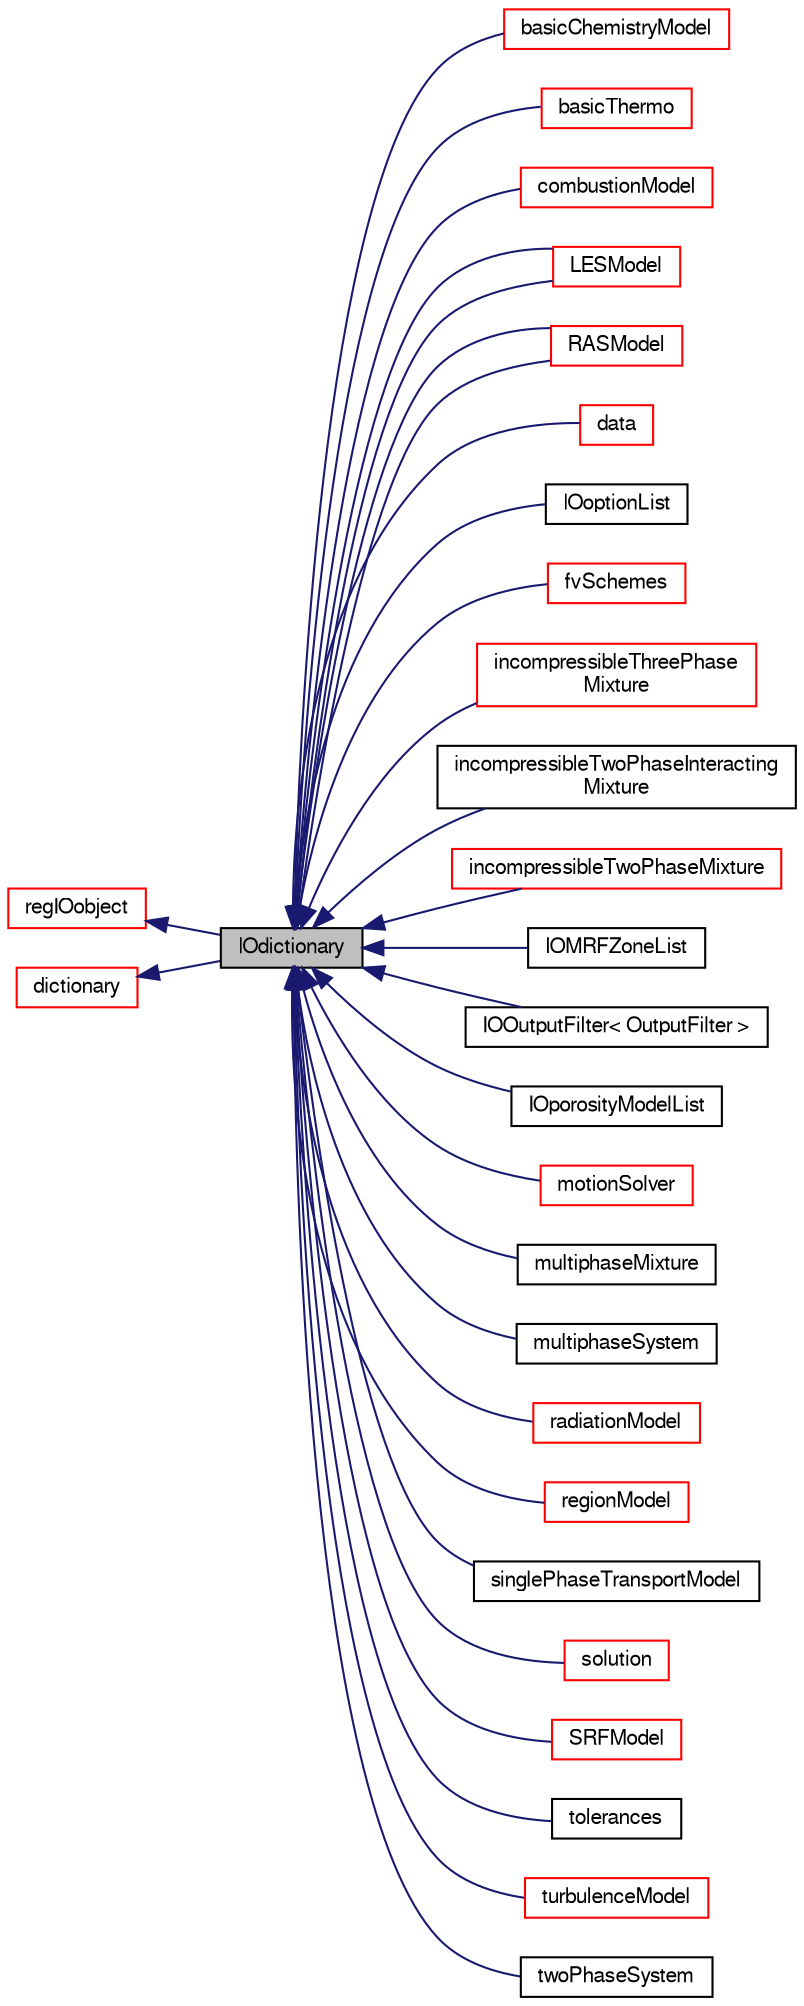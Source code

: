 digraph "IOdictionary"
{
  bgcolor="transparent";
  edge [fontname="FreeSans",fontsize="10",labelfontname="FreeSans",labelfontsize="10"];
  node [fontname="FreeSans",fontsize="10",shape=record];
  rankdir="LR";
  Node0 [label="IOdictionary",height=0.2,width=0.4,color="black", fillcolor="grey75", style="filled", fontcolor="black"];
  Node1 -> Node0 [dir="back",color="midnightblue",fontsize="10",style="solid",fontname="FreeSans"];
  Node1 [label="regIOobject",height=0.2,width=0.4,color="red",URL="$a26334.html",tooltip="regIOobject is an abstract class derived from IOobject to handle automatic object registration with t..."];
  Node3 -> Node0 [dir="back",color="midnightblue",fontsize="10",style="solid",fontname="FreeSans"];
  Node3 [label="dictionary",height=0.2,width=0.4,color="red",URL="$a26014.html",tooltip="A list of keyword definitions, which are a keyword followed by any number of values (e..."];
  Node0 -> Node16 [dir="back",color="midnightblue",fontsize="10",style="solid",fontname="FreeSans"];
  Node16 [label="basicChemistryModel",height=0.2,width=0.4,color="red",URL="$a29790.html",tooltip="Base class for chemistry models. "];
  Node0 -> Node20 [dir="back",color="midnightblue",fontsize="10",style="solid",fontname="FreeSans"];
  Node20 [label="basicThermo",height=0.2,width=0.4,color="red",URL="$a29734.html",tooltip="Abstract base-class for fluid and solid thermodynamic properties. "];
  Node0 -> Node31 [dir="back",color="midnightblue",fontsize="10",style="solid",fontname="FreeSans"];
  Node31 [label="combustionModel",height=0.2,width=0.4,color="red",URL="$a21230.html",tooltip="Base class for combustion models. "];
  Node0 -> Node38 [dir="back",color="midnightblue",fontsize="10",style="solid",fontname="FreeSans"];
  Node38 [label="LESModel",height=0.2,width=0.4,color="red",URL="$a30634.html",tooltip="Base class for all compressible flow LES SGS models. "];
  Node0 -> Node48 [dir="back",color="midnightblue",fontsize="10",style="solid",fontname="FreeSans"];
  Node48 [label="RASModel",height=0.2,width=0.4,color="red",URL="$a30758.html",tooltip="Abstract base class for turbulence models for compressible and combusting flows. "];
  Node0 -> Node59 [dir="back",color="midnightblue",fontsize="10",style="solid",fontname="FreeSans"];
  Node59 [label="data",height=0.2,width=0.4,color="red",URL="$a27106.html",tooltip="Database for solution data, solver performance and other reduced data. "];
  Node0 -> Node83 [dir="back",color="midnightblue",fontsize="10",style="solid",fontname="FreeSans"];
  Node83 [label="IOoptionList",height=0.2,width=0.4,color="black",URL="$a23442.html",tooltip="IOoptionList. "];
  Node0 -> Node84 [dir="back",color="midnightblue",fontsize="10",style="solid",fontname="FreeSans"];
  Node84 [label="fvSchemes",height=0.2,width=0.4,color="red",URL="$a22526.html",tooltip="Selector class for finite volume differencing schemes. fvMesh is derived from fvShemes so that all fi..."];
  Node0 -> Node38 [dir="back",color="midnightblue",fontsize="10",style="solid",fontname="FreeSans"];
  Node0 -> Node48 [dir="back",color="midnightblue",fontsize="10",style="solid",fontname="FreeSans"];
  Node0 -> Node85 [dir="back",color="midnightblue",fontsize="10",style="solid",fontname="FreeSans"];
  Node85 [label="incompressibleThreePhase\lMixture",height=0.2,width=0.4,color="red",URL="$a31978.html"];
  Node0 -> Node87 [dir="back",color="midnightblue",fontsize="10",style="solid",fontname="FreeSans"];
  Node87 [label="incompressibleTwoPhaseInteracting\lMixture",height=0.2,width=0.4,color="black",URL="$a31942.html",tooltip="A two-phase incompressible transportModel for interacting phases requiring the direct evaluation of t..."];
  Node0 -> Node88 [dir="back",color="midnightblue",fontsize="10",style="solid",fontname="FreeSans"];
  Node88 [label="incompressibleTwoPhaseMixture",height=0.2,width=0.4,color="red",URL="$a30482.html",tooltip="A two-phase incompressible transportModel. "];
  Node0 -> Node94 [dir="back",color="midnightblue",fontsize="10",style="solid",fontname="FreeSans"];
  Node94 [label="IOMRFZoneList",height=0.2,width=0.4,color="black",URL="$a21894.html",tooltip="List of MRF zones with IO functionality. MRF zones are specified by a list of dictionary entries..."];
  Node0 -> Node95 [dir="back",color="midnightblue",fontsize="10",style="solid",fontname="FreeSans"];
  Node95 [label="IOOutputFilter\< OutputFilter \>",height=0.2,width=0.4,color="black",URL="$a26130.html",tooltip="IOdictionary wrapper around OutputFilter to allow them to read from their associated dictionaries..."];
  Node0 -> Node96 [dir="back",color="midnightblue",fontsize="10",style="solid",fontname="FreeSans"];
  Node96 [label="IOporosityModelList",height=0.2,width=0.4,color="black",URL="$a21914.html",tooltip="List of porosity models with IO functionality. "];
  Node0 -> Node97 [dir="back",color="midnightblue",fontsize="10",style="solid",fontname="FreeSans"];
  Node97 [label="motionSolver",height=0.2,width=0.4,color="red",URL="$a21578.html",tooltip="Virtual base class for mesh motion solver. "];
  Node0 -> Node111 [dir="back",color="midnightblue",fontsize="10",style="solid",fontname="FreeSans"];
  Node111 [label="multiphaseMixture",height=0.2,width=0.4,color="black",URL="$a32078.html",tooltip="Incompressible multi-phase mixture with built in solution for the phase fractions with interface comp..."];
  Node0 -> Node112 [dir="back",color="midnightblue",fontsize="10",style="solid",fontname="FreeSans"];
  Node112 [label="multiphaseSystem",height=0.2,width=0.4,color="black",URL="$a32062.html",tooltip="Incompressible multi-phase mixture with built in solution for the phase fractions with interface comp..."];
  Node0 -> Node113 [dir="back",color="midnightblue",fontsize="10",style="solid",fontname="FreeSans"];
  Node113 [label="radiationModel",height=0.2,width=0.4,color="red",URL="$a30042.html",tooltip="Top level model for radiation modelling. "];
  Node0 -> Node119 [dir="back",color="midnightblue",fontsize="10",style="solid",fontname="FreeSans"];
  Node119 [label="regionModel",height=0.2,width=0.4,color="red",URL="$a28998.html"];
  Node0 -> Node132 [dir="back",color="midnightblue",fontsize="10",style="solid",fontname="FreeSans"];
  Node132 [label="singlePhaseTransportModel",height=0.2,width=0.4,color="black",URL="$a30486.html",tooltip="A simple single-phase transport model based on viscosityModel. "];
  Node0 -> Node133 [dir="back",color="midnightblue",fontsize="10",style="solid",fontname="FreeSans"];
  Node133 [label="solution",height=0.2,width=0.4,color="red",URL="$a27078.html",tooltip="Selector class for relaxation factors, solver type and solution. "];
  Node0 -> Node135 [dir="back",color="midnightblue",fontsize="10",style="solid",fontname="FreeSans"];
  Node135 [label="SRFModel",height=0.2,width=0.4,color="red",URL="$a21962.html",tooltip="Top level model for single rotating frame. "];
  Node0 -> Node137 [dir="back",color="midnightblue",fontsize="10",style="solid",fontname="FreeSans"];
  Node137 [label="tolerances",height=0.2,width=0.4,color="black",URL="$a27090.html",tooltip="Selector class for solution tolerances. "];
  Node0 -> Node138 [dir="back",color="midnightblue",fontsize="10",style="solid",fontname="FreeSans"];
  Node138 [label="turbulenceModel",height=0.2,width=0.4,color="red",URL="$a31314.html",tooltip="Abstract base class for turbulence models (RAS, LES and laminar). "];
  Node0 -> Node156 [dir="back",color="midnightblue",fontsize="10",style="solid",fontname="FreeSans"];
  Node156 [label="twoPhaseSystem",height=0.2,width=0.4,color="black",URL="$a32386.html"];
}
